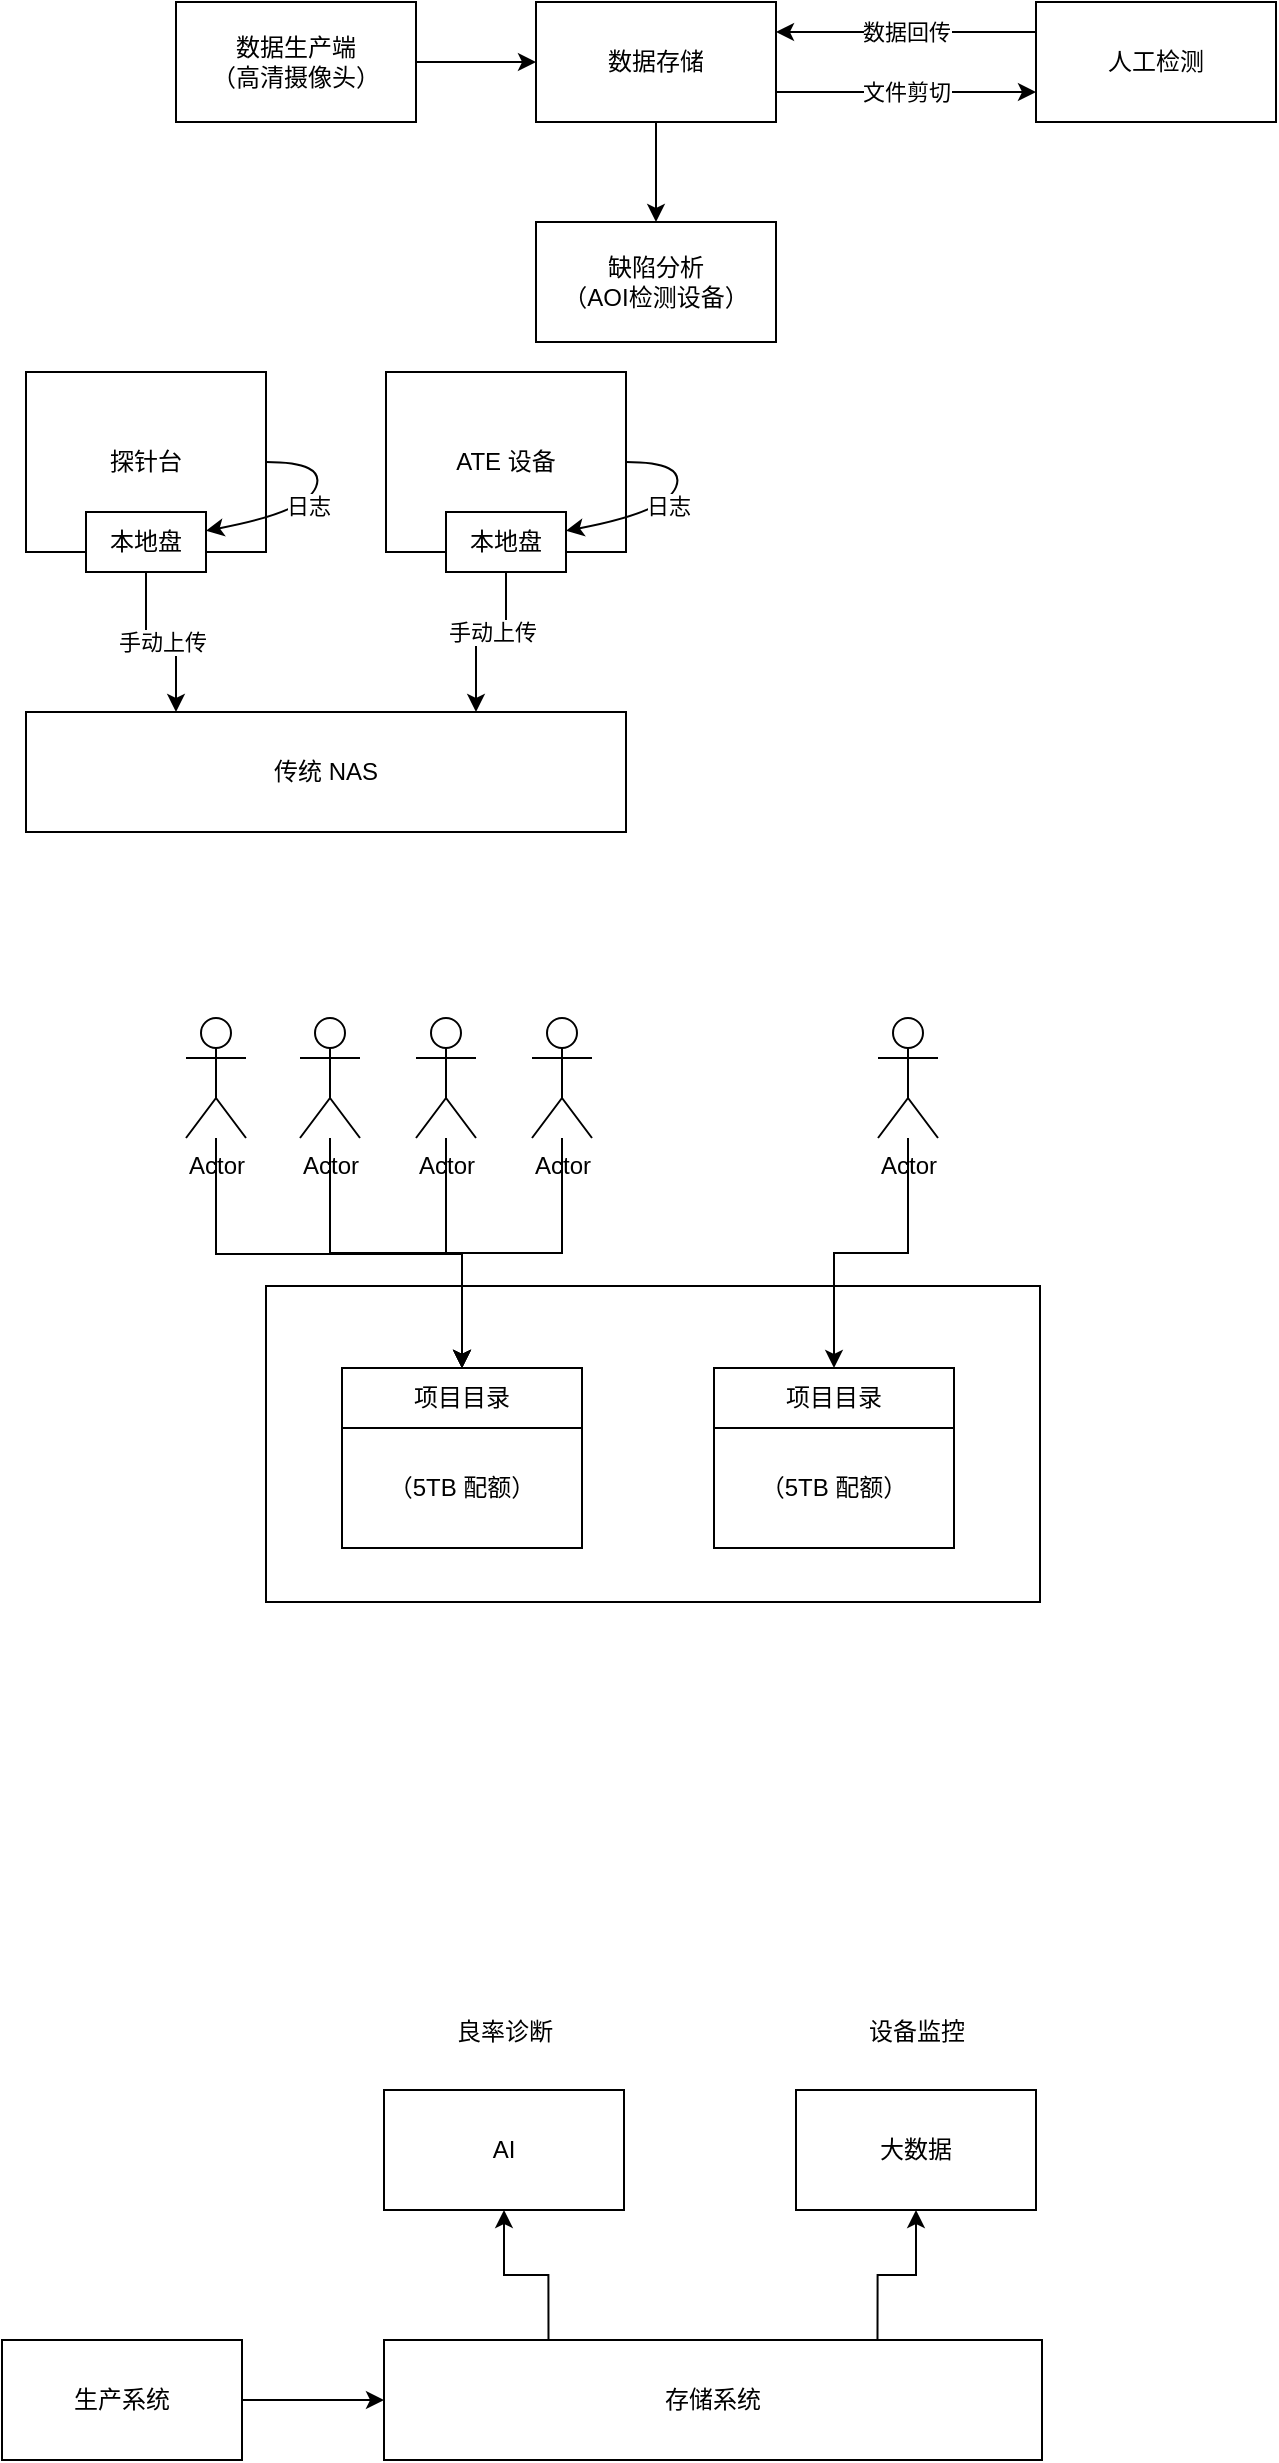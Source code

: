 <mxfile version="14.9.6" type="github">
  <diagram id="I5cQTvtvWdta60oWEZ5Y" name="Page-1">
    <mxGraphModel dx="946" dy="517" grid="0" gridSize="10" guides="1" tooltips="1" connect="1" arrows="1" fold="1" page="1" pageScale="1" pageWidth="827" pageHeight="1169" math="0" shadow="0">
      <root>
        <mxCell id="0" />
        <mxCell id="1" parent="0" />
        <mxCell id="Up-kOYKpA5dEPUEoJUJI-4" style="edgeStyle=orthogonalEdgeStyle;rounded=0;orthogonalLoop=1;jettySize=auto;html=1;entryX=0;entryY=0.5;entryDx=0;entryDy=0;" parent="1" source="Up-kOYKpA5dEPUEoJUJI-1" target="Up-kOYKpA5dEPUEoJUJI-2" edge="1">
          <mxGeometry relative="1" as="geometry" />
        </mxCell>
        <mxCell id="Up-kOYKpA5dEPUEoJUJI-1" value="数据生产端&lt;br&gt;（高清摄像头）" style="rounded=0;whiteSpace=wrap;html=1;" parent="1" vertex="1">
          <mxGeometry x="130" y="220" width="120" height="60" as="geometry" />
        </mxCell>
        <mxCell id="Up-kOYKpA5dEPUEoJUJI-5" value="文件剪切" style="edgeStyle=orthogonalEdgeStyle;rounded=0;orthogonalLoop=1;jettySize=auto;html=1;entryX=0;entryY=0.75;entryDx=0;entryDy=0;exitX=1;exitY=0.75;exitDx=0;exitDy=0;" parent="1" source="Up-kOYKpA5dEPUEoJUJI-2" target="Up-kOYKpA5dEPUEoJUJI-3" edge="1">
          <mxGeometry relative="1" as="geometry" />
        </mxCell>
        <mxCell id="Up-kOYKpA5dEPUEoJUJI-8" style="edgeStyle=orthogonalEdgeStyle;rounded=0;orthogonalLoop=1;jettySize=auto;html=1;entryX=0.5;entryY=0;entryDx=0;entryDy=0;exitX=0.5;exitY=1;exitDx=0;exitDy=0;" parent="1" source="Up-kOYKpA5dEPUEoJUJI-2" target="Up-kOYKpA5dEPUEoJUJI-7" edge="1">
          <mxGeometry relative="1" as="geometry">
            <Array as="points">
              <mxPoint x="370" y="310" />
              <mxPoint x="370" y="310" />
            </Array>
          </mxGeometry>
        </mxCell>
        <mxCell id="Up-kOYKpA5dEPUEoJUJI-2" value="数据存储" style="rounded=0;whiteSpace=wrap;html=1;" parent="1" vertex="1">
          <mxGeometry x="310" y="220" width="120" height="60" as="geometry" />
        </mxCell>
        <mxCell id="Up-kOYKpA5dEPUEoJUJI-6" value="数据回传" style="edgeStyle=orthogonalEdgeStyle;rounded=0;orthogonalLoop=1;jettySize=auto;html=1;entryX=1;entryY=0.25;entryDx=0;entryDy=0;exitX=0;exitY=0.25;exitDx=0;exitDy=0;" parent="1" source="Up-kOYKpA5dEPUEoJUJI-3" target="Up-kOYKpA5dEPUEoJUJI-2" edge="1">
          <mxGeometry relative="1" as="geometry" />
        </mxCell>
        <mxCell id="Up-kOYKpA5dEPUEoJUJI-3" value="人工检测" style="rounded=0;whiteSpace=wrap;html=1;" parent="1" vertex="1">
          <mxGeometry x="560" y="220" width="120" height="60" as="geometry" />
        </mxCell>
        <mxCell id="Up-kOYKpA5dEPUEoJUJI-7" value="缺陷分析&lt;br&gt;（AOI检测设备）" style="rounded=0;whiteSpace=wrap;html=1;" parent="1" vertex="1">
          <mxGeometry x="310" y="330" width="120" height="60" as="geometry" />
        </mxCell>
        <mxCell id="slnLIorBBfYhDngqQHtO-1" value="探针台" style="rounded=0;whiteSpace=wrap;html=1;" vertex="1" parent="1">
          <mxGeometry x="55" y="405" width="120" height="90" as="geometry" />
        </mxCell>
        <mxCell id="slnLIorBBfYhDngqQHtO-14" value="手动上传" style="edgeStyle=orthogonalEdgeStyle;rounded=0;orthogonalLoop=1;jettySize=auto;html=1;entryX=0.75;entryY=0;entryDx=0;entryDy=0;" edge="1" parent="1" source="slnLIorBBfYhDngqQHtO-2" target="slnLIorBBfYhDngqQHtO-3">
          <mxGeometry relative="1" as="geometry" />
        </mxCell>
        <mxCell id="slnLIorBBfYhDngqQHtO-2" value="ATE 设备" style="rounded=0;whiteSpace=wrap;html=1;" vertex="1" parent="1">
          <mxGeometry x="235" y="405" width="120" height="90" as="geometry" />
        </mxCell>
        <mxCell id="slnLIorBBfYhDngqQHtO-3" value="传统 NAS" style="rounded=0;whiteSpace=wrap;html=1;" vertex="1" parent="1">
          <mxGeometry x="55" y="575" width="300" height="60" as="geometry" />
        </mxCell>
        <mxCell id="slnLIorBBfYhDngqQHtO-13" value="手动上传" style="edgeStyle=orthogonalEdgeStyle;rounded=0;orthogonalLoop=1;jettySize=auto;html=1;entryX=0.25;entryY=0;entryDx=0;entryDy=0;" edge="1" parent="1" source="slnLIorBBfYhDngqQHtO-8" target="slnLIorBBfYhDngqQHtO-3">
          <mxGeometry relative="1" as="geometry" />
        </mxCell>
        <mxCell id="slnLIorBBfYhDngqQHtO-8" value="本地盘" style="rounded=0;whiteSpace=wrap;html=1;" vertex="1" parent="1">
          <mxGeometry x="85" y="475" width="60" height="30" as="geometry" />
        </mxCell>
        <mxCell id="slnLIorBBfYhDngqQHtO-10" value="本地盘" style="rounded=0;whiteSpace=wrap;html=1;" vertex="1" parent="1">
          <mxGeometry x="265" y="475" width="60" height="30" as="geometry" />
        </mxCell>
        <mxCell id="slnLIorBBfYhDngqQHtO-11" value="日志" style="curved=1;endArrow=classic;html=1;exitX=1;exitY=0.5;exitDx=0;exitDy=0;" edge="1" parent="1" source="slnLIorBBfYhDngqQHtO-1" target="slnLIorBBfYhDngqQHtO-8">
          <mxGeometry width="50" height="50" relative="1" as="geometry">
            <mxPoint x="315" y="545" as="sourcePoint" />
            <mxPoint x="175" y="505" as="targetPoint" />
            <Array as="points">
              <mxPoint x="205" y="450" />
              <mxPoint x="195" y="475" />
            </Array>
          </mxGeometry>
        </mxCell>
        <mxCell id="slnLIorBBfYhDngqQHtO-12" value="日志" style="curved=1;endArrow=classic;html=1;exitX=1;exitY=0.5;exitDx=0;exitDy=0;" edge="1" parent="1" source="slnLIorBBfYhDngqQHtO-2" target="slnLIorBBfYhDngqQHtO-10">
          <mxGeometry width="50" height="50" relative="1" as="geometry">
            <mxPoint x="355" y="440.63" as="sourcePoint" />
            <mxPoint x="325" y="475.005" as="targetPoint" />
            <Array as="points">
              <mxPoint x="385" y="450" />
              <mxPoint x="375" y="475" />
            </Array>
          </mxGeometry>
        </mxCell>
        <mxCell id="slnLIorBBfYhDngqQHtO-15" value="" style="rounded=0;whiteSpace=wrap;html=1;" vertex="1" parent="1">
          <mxGeometry x="175" y="862" width="387" height="158" as="geometry" />
        </mxCell>
        <mxCell id="slnLIorBBfYhDngqQHtO-16" value="（5TB 配额）" style="rounded=0;whiteSpace=wrap;html=1;" vertex="1" parent="1">
          <mxGeometry x="213" y="933" width="120" height="60" as="geometry" />
        </mxCell>
        <mxCell id="slnLIorBBfYhDngqQHtO-17" value="项目目录" style="rounded=0;whiteSpace=wrap;html=1;" vertex="1" parent="1">
          <mxGeometry x="213" y="903" width="120" height="30" as="geometry" />
        </mxCell>
        <mxCell id="slnLIorBBfYhDngqQHtO-18" value="（5TB 配额）" style="rounded=0;whiteSpace=wrap;html=1;" vertex="1" parent="1">
          <mxGeometry x="399" y="933" width="120" height="60" as="geometry" />
        </mxCell>
        <mxCell id="slnLIorBBfYhDngqQHtO-19" value="项目目录" style="rounded=0;whiteSpace=wrap;html=1;" vertex="1" parent="1">
          <mxGeometry x="399" y="903" width="120" height="30" as="geometry" />
        </mxCell>
        <mxCell id="slnLIorBBfYhDngqQHtO-30" style="edgeStyle=orthogonalEdgeStyle;rounded=0;orthogonalLoop=1;jettySize=auto;html=1;entryX=0.5;entryY=0;entryDx=0;entryDy=0;" edge="1" parent="1" source="slnLIorBBfYhDngqQHtO-20" target="slnLIorBBfYhDngqQHtO-17">
          <mxGeometry relative="1" as="geometry">
            <Array as="points">
              <mxPoint x="150" y="846" />
              <mxPoint x="273" y="846" />
            </Array>
          </mxGeometry>
        </mxCell>
        <mxCell id="slnLIorBBfYhDngqQHtO-20" value="Actor" style="shape=umlActor;verticalLabelPosition=bottom;verticalAlign=top;html=1;outlineConnect=0;" vertex="1" parent="1">
          <mxGeometry x="135" y="728" width="30" height="60" as="geometry" />
        </mxCell>
        <mxCell id="slnLIorBBfYhDngqQHtO-27" style="edgeStyle=orthogonalEdgeStyle;rounded=0;orthogonalLoop=1;jettySize=auto;html=1;entryX=0.5;entryY=0;entryDx=0;entryDy=0;" edge="1" parent="1" source="slnLIorBBfYhDngqQHtO-21" target="slnLIorBBfYhDngqQHtO-17">
          <mxGeometry relative="1" as="geometry" />
        </mxCell>
        <mxCell id="slnLIorBBfYhDngqQHtO-21" value="Actor" style="shape=umlActor;verticalLabelPosition=bottom;verticalAlign=top;html=1;outlineConnect=0;" vertex="1" parent="1">
          <mxGeometry x="192" y="728" width="30" height="60" as="geometry" />
        </mxCell>
        <mxCell id="slnLIorBBfYhDngqQHtO-28" style="edgeStyle=orthogonalEdgeStyle;rounded=0;orthogonalLoop=1;jettySize=auto;html=1;entryX=0.5;entryY=0;entryDx=0;entryDy=0;" edge="1" parent="1" source="slnLIorBBfYhDngqQHtO-22" target="slnLIorBBfYhDngqQHtO-17">
          <mxGeometry relative="1" as="geometry" />
        </mxCell>
        <mxCell id="slnLIorBBfYhDngqQHtO-22" value="Actor" style="shape=umlActor;verticalLabelPosition=bottom;verticalAlign=top;html=1;outlineConnect=0;" vertex="1" parent="1">
          <mxGeometry x="250" y="728" width="30" height="60" as="geometry" />
        </mxCell>
        <mxCell id="slnLIorBBfYhDngqQHtO-29" style="edgeStyle=orthogonalEdgeStyle;rounded=0;orthogonalLoop=1;jettySize=auto;html=1;entryX=0.5;entryY=0;entryDx=0;entryDy=0;" edge="1" parent="1" source="slnLIorBBfYhDngqQHtO-23" target="slnLIorBBfYhDngqQHtO-17">
          <mxGeometry relative="1" as="geometry" />
        </mxCell>
        <mxCell id="slnLIorBBfYhDngqQHtO-23" value="Actor" style="shape=umlActor;verticalLabelPosition=bottom;verticalAlign=top;html=1;outlineConnect=0;" vertex="1" parent="1">
          <mxGeometry x="308" y="728" width="30" height="60" as="geometry" />
        </mxCell>
        <mxCell id="slnLIorBBfYhDngqQHtO-25" style="edgeStyle=orthogonalEdgeStyle;rounded=0;orthogonalLoop=1;jettySize=auto;html=1;entryX=0.5;entryY=0;entryDx=0;entryDy=0;" edge="1" parent="1" source="slnLIorBBfYhDngqQHtO-24" target="slnLIorBBfYhDngqQHtO-19">
          <mxGeometry relative="1" as="geometry" />
        </mxCell>
        <mxCell id="slnLIorBBfYhDngqQHtO-24" value="Actor" style="shape=umlActor;verticalLabelPosition=bottom;verticalAlign=top;html=1;outlineConnect=0;" vertex="1" parent="1">
          <mxGeometry x="481" y="728" width="30" height="60" as="geometry" />
        </mxCell>
        <mxCell id="slnLIorBBfYhDngqQHtO-31" value="AI" style="rounded=0;whiteSpace=wrap;html=1;" vertex="1" parent="1">
          <mxGeometry x="234" y="1264" width="120" height="60" as="geometry" />
        </mxCell>
        <mxCell id="slnLIorBBfYhDngqQHtO-32" value="大数据" style="rounded=0;whiteSpace=wrap;html=1;" vertex="1" parent="1">
          <mxGeometry x="440" y="1264" width="120" height="60" as="geometry" />
        </mxCell>
        <mxCell id="slnLIorBBfYhDngqQHtO-35" style="edgeStyle=orthogonalEdgeStyle;rounded=0;orthogonalLoop=1;jettySize=auto;html=1;entryX=0;entryY=0.5;entryDx=0;entryDy=0;" edge="1" parent="1" source="slnLIorBBfYhDngqQHtO-33" target="slnLIorBBfYhDngqQHtO-34">
          <mxGeometry relative="1" as="geometry" />
        </mxCell>
        <mxCell id="slnLIorBBfYhDngqQHtO-33" value="生产系统" style="rounded=0;whiteSpace=wrap;html=1;" vertex="1" parent="1">
          <mxGeometry x="43" y="1389" width="120" height="60" as="geometry" />
        </mxCell>
        <mxCell id="slnLIorBBfYhDngqQHtO-36" style="edgeStyle=orthogonalEdgeStyle;rounded=0;orthogonalLoop=1;jettySize=auto;html=1;exitX=0.25;exitY=0;exitDx=0;exitDy=0;" edge="1" parent="1" source="slnLIorBBfYhDngqQHtO-34" target="slnLIorBBfYhDngqQHtO-31">
          <mxGeometry relative="1" as="geometry" />
        </mxCell>
        <mxCell id="slnLIorBBfYhDngqQHtO-37" style="edgeStyle=orthogonalEdgeStyle;rounded=0;orthogonalLoop=1;jettySize=auto;html=1;exitX=0.75;exitY=0;exitDx=0;exitDy=0;" edge="1" parent="1" source="slnLIorBBfYhDngqQHtO-34" target="slnLIorBBfYhDngqQHtO-32">
          <mxGeometry relative="1" as="geometry" />
        </mxCell>
        <mxCell id="slnLIorBBfYhDngqQHtO-34" value="存储系统" style="rounded=0;whiteSpace=wrap;html=1;" vertex="1" parent="1">
          <mxGeometry x="234" y="1389" width="329" height="60" as="geometry" />
        </mxCell>
        <mxCell id="slnLIorBBfYhDngqQHtO-38" value="良率诊断" style="text;html=1;strokeColor=none;fillColor=none;align=center;verticalAlign=middle;whiteSpace=wrap;rounded=0;" vertex="1" parent="1">
          <mxGeometry x="257.5" y="1224" width="73" height="22" as="geometry" />
        </mxCell>
        <mxCell id="slnLIorBBfYhDngqQHtO-39" value="设备监控" style="text;html=1;strokeColor=none;fillColor=none;align=center;verticalAlign=middle;whiteSpace=wrap;rounded=0;" vertex="1" parent="1">
          <mxGeometry x="463.5" y="1224" width="73" height="22" as="geometry" />
        </mxCell>
      </root>
    </mxGraphModel>
  </diagram>
</mxfile>

